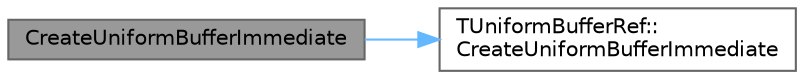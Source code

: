 digraph "CreateUniformBufferImmediate"
{
 // INTERACTIVE_SVG=YES
 // LATEX_PDF_SIZE
  bgcolor="transparent";
  edge [fontname=Helvetica,fontsize=10,labelfontname=Helvetica,labelfontsize=10];
  node [fontname=Helvetica,fontsize=10,shape=box,height=0.2,width=0.4];
  rankdir="LR";
  Node1 [id="Node000001",label="CreateUniformBufferImmediate",height=0.2,width=0.4,color="gray40", fillcolor="grey60", style="filled", fontcolor="black",tooltip="Creates a uniform buffer with the given value, and returns a structured reference to it."];
  Node1 -> Node2 [id="edge1_Node000001_Node000002",color="steelblue1",style="solid",tooltip=" "];
  Node2 [id="Node000002",label="TUniformBufferRef::\lCreateUniformBufferImmediate",height=0.2,width=0.4,color="grey40", fillcolor="white", style="filled",URL="$d9/d50/classTUniformBufferRef.html#a959501131db5b999152e3f3f05491f64",tooltip="Creates a uniform buffer with the given value, and returns a structured reference to it."];
}
